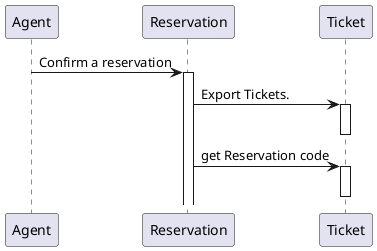 @startuml

Agent -> Reservation: Confirm a reservation
activate Reservation

Reservation -> Ticket: Export Tickets.
activate Ticket
deactivate Ticket

Reservation -> Ticket: get Reservation code
activate Ticket
deactivate Ticket

@enduml